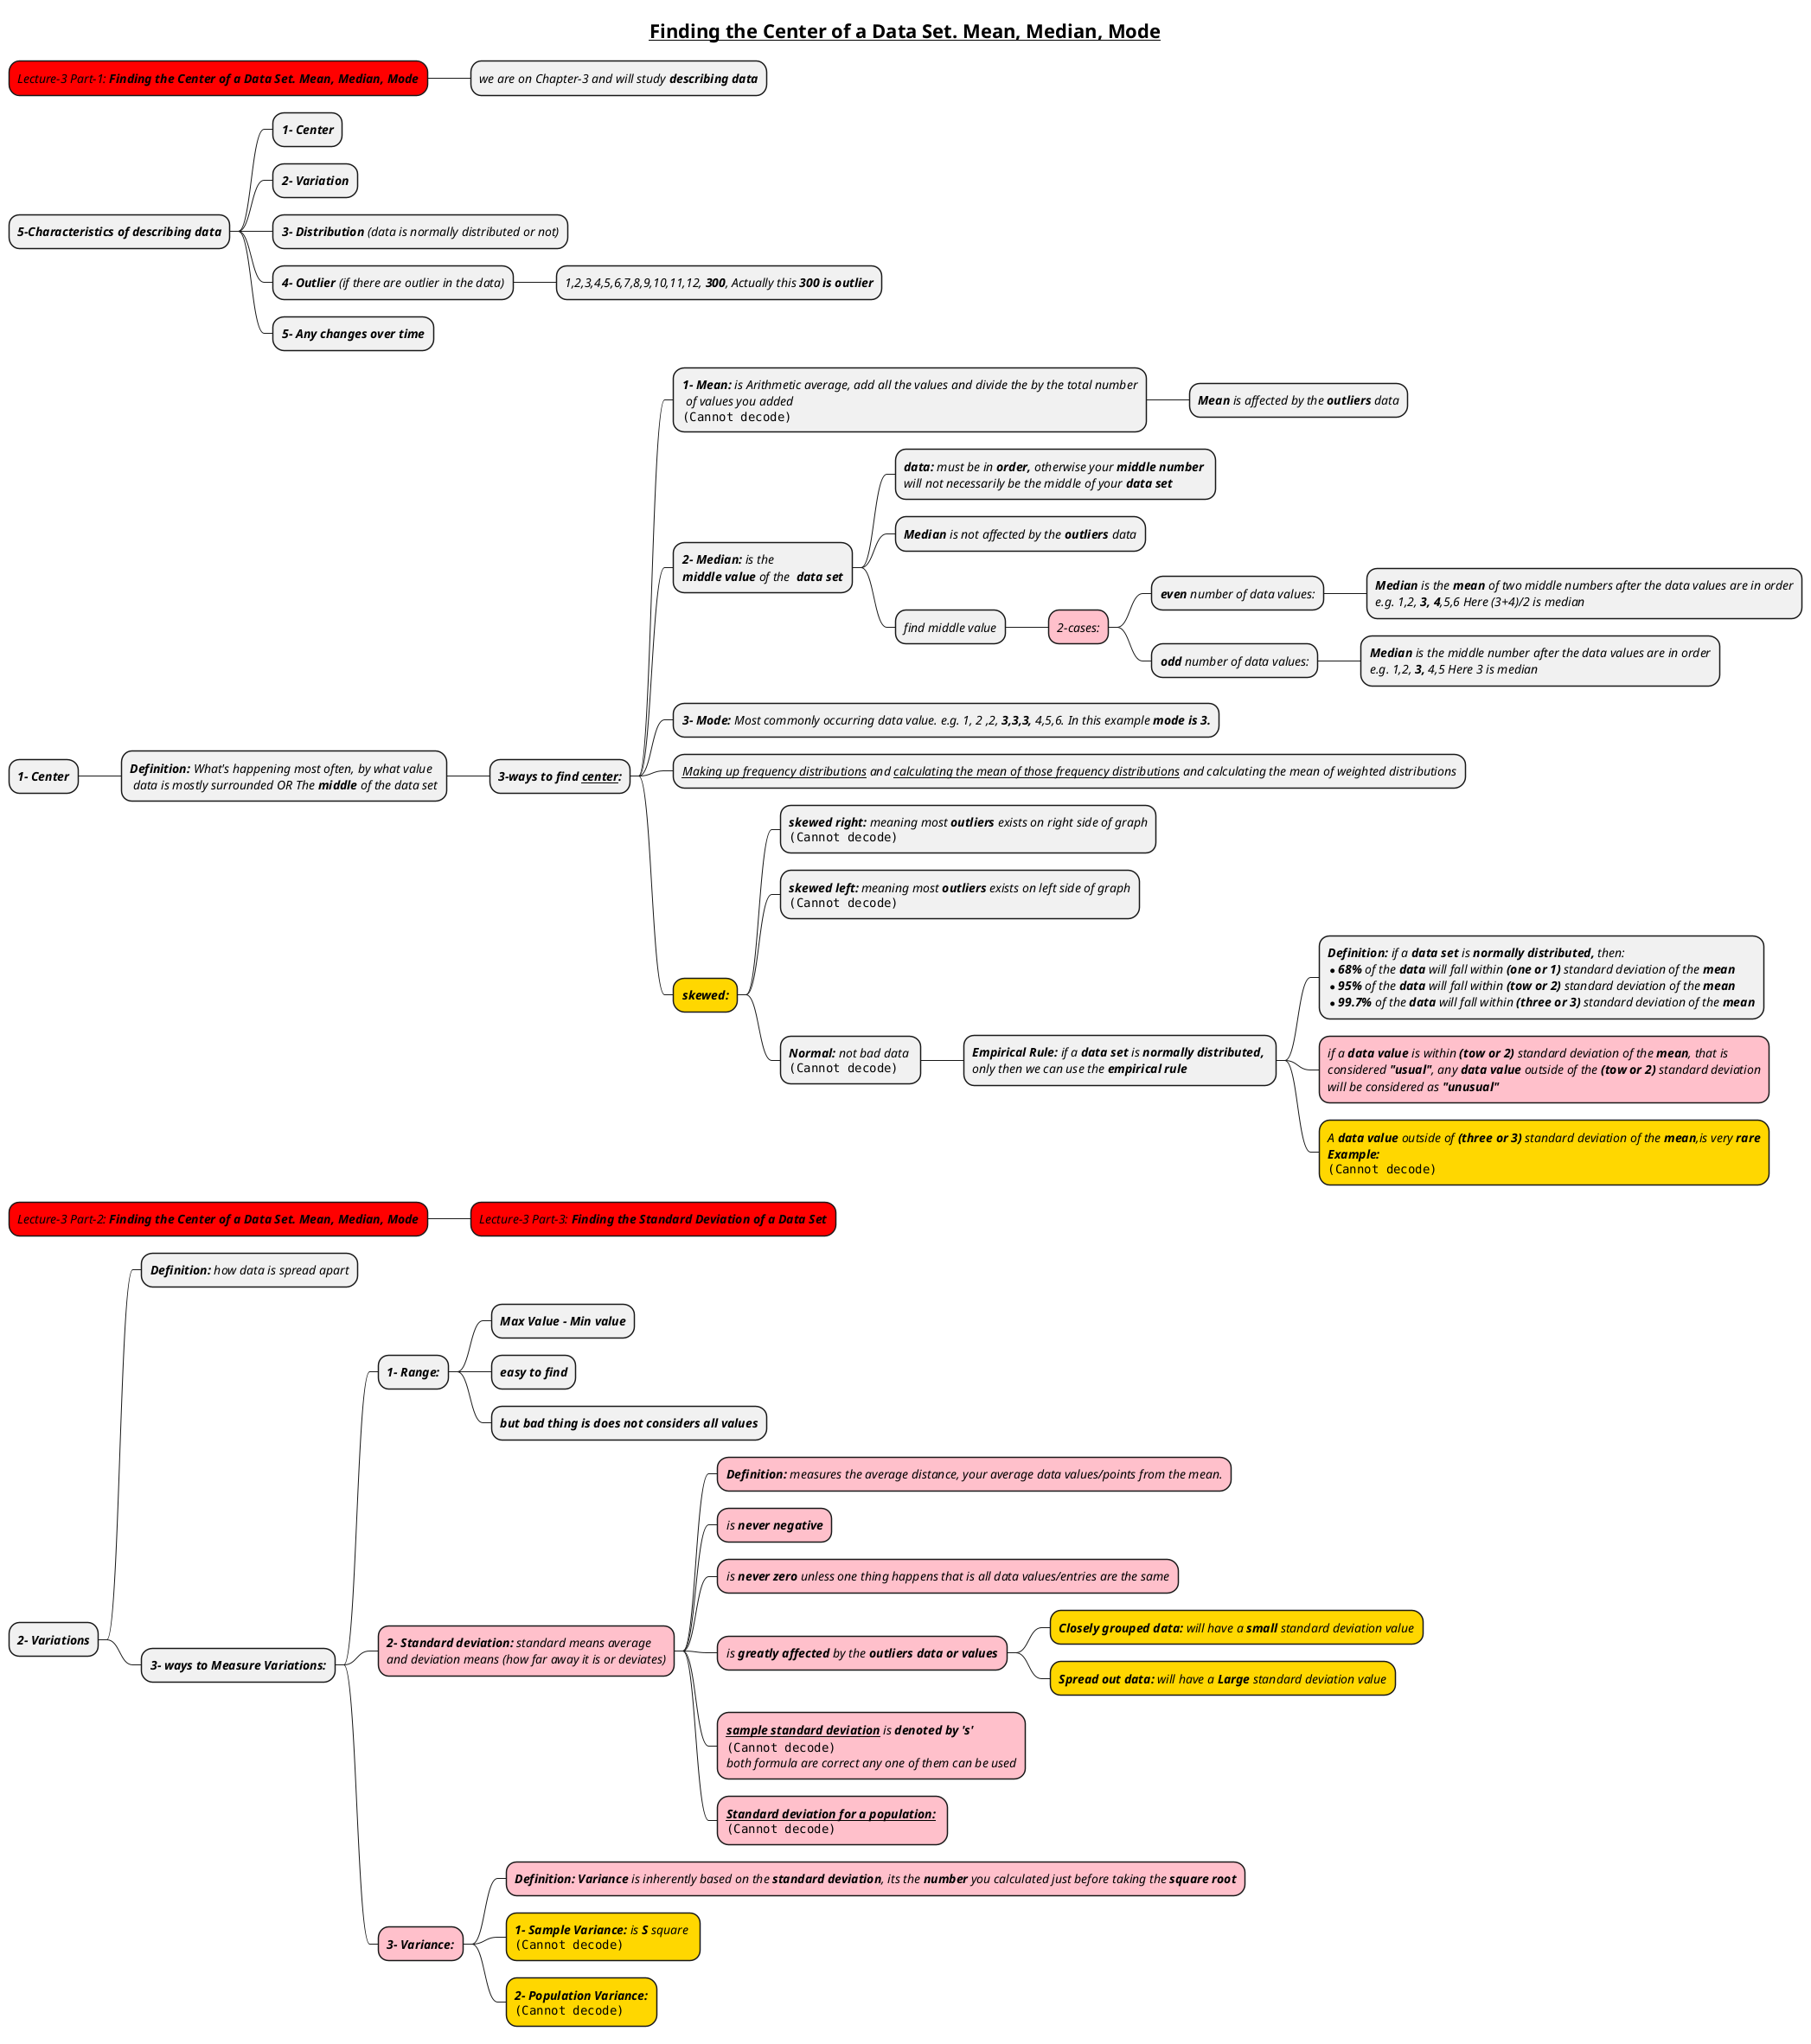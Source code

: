 @startmindmap
skinparam node {
    FontStyle italic
}

title =__Finding the Center of a Data Set. Mean, Median, Mode__

*[#red] Lecture-3 Part-1: **Finding the Center of a Data Set. Mean, Median, Mode**
** we are on Chapter-3 and will study **describing data**


* **5-Characteristics of describing data**
** **1- Center**
** **2- Variation**
** **3- Distribution** (data is normally distributed or not)
** **4- Outlier** (if there are outlier in the data)
*** 1,2,3,4,5,6,7,8,9,10,11,12, **300**, Actually this **300 is outlier**
** **5- Any changes over time**


* **1- Center**
** **Definition:** What's happening most often, by what value\n data is mostly surrounded OR The **middle** of the data set
*** **3-ways to find __center__:**
**** **1- Mean:** is Arithmetic average, add all the values and divide the by the total number\n of values you added\n<img:images/img_12.png>
***** **Mean** is affected by the **outliers** data
**** **2- Median:** is the \n**middle value** of the  **data set**
***** **data:** must be in **order,** otherwise your **middle number** \nwill not necessarily be the middle of your **data set**
***** **Median** is not affected by the **outliers** data
***** find middle value
******[#pink] 2-cases:
******* **even** number of data values:
******** **Median** is the **mean** of two middle numbers after the data values are in order\ne.g. 1,2, **3, 4**,5,6 Here (3+4)/2 is median
******* **odd** number of data values:
******** **Median** is the middle number after the data values are in order\ne.g. 1,2, **3,** 4,5 Here 3 is median
**** **3- Mode:** Most commonly occurring data value. e.g. 1, 2 ,2, **3,3,3,** 4,5,6. In this example **mode is 3.**
**** __Making up frequency distributions__ and __calculating the mean of those frequency distributions__ and calculating the mean of weighted distributions
****[#gold] **skewed:**
***** **skewed right:** meaning most** outliers** exists on right side of graph\n<img:images/img_13.png>
***** **skewed left:** meaning most **outliers** exists on left side of graph\n<img:images/img_14.png>
***** **Normal:** not bad data \n<img:images/img_15.png>
****** **Empirical Rule:** if a **data set** is **normally distributed,** \nonly then we can use the **empirical rule**
*******:**Definition:** if a **data set** is **normally distributed,** then:
* **68%** of the **data** will fall within **(one or 1)** standard deviation of the **mean**
* **95%** of the **data** will fall within **(tow or 2)** standard deviation of the **mean**
* **99.7%** of the **data** will fall within **(three or 3)** standard deviation of the **mean**;
*******[#pink]:if a **data value** is within **(tow or 2)** standard deviation of the **mean**, that is
considered **"usual"**, any **data value** outside of the **(tow or 2)** standard deviation
will be considered as **"unusual"**;
*******[#gold]:A **data value** outside of **(three or 3)** standard deviation of the **mean**,is very **rare**
**Example:**
<img:images/img_19.png>;


*[#red] Lecture-3 Part-2: **Finding the Center of a Data Set. Mean, Median, Mode**
**[#red] Lecture-3 Part-3: **Finding the Standard Deviation of a Data Set**


* **2- Variations**
** **Definition:** how data is spread apart
** **3- ways to Measure Variations:**
*** **1- Range:**
**** **Max Value - Min value**
**** **easy to find**
**** **but bad thing is does not considers all values**
***[#pink] **2- Standard deviation:** standard means average \nand deviation means (how far away it is or deviates)
****[#pink] **Definition:** measures the average distance, your average data values/points from the mean.
****[#pink] is **never negative**
****[#pink] is **never zero** unless one thing happens that is all data values/entries are the same
****[#pink] is **greatly affected** by the **outliers data or values**
*****[#gold] **Closely grouped data:** will have a **small** standard deviation value
*****[#gold] **Spread out data:** will have a **Large** standard deviation value
****[#pink] **__sample standard deviation__** is **denoted by 's'** \n<img:images/img_16.png> \nboth formula are correct any one of them can be used
****[#pink] **__Standard deviation for a population:__** \n<img:images/img_17.png>


***[#pink] **3- Variance:**
****[#pink] **Definition:** **Variance** is inherently based on the **standard deviation**, its the **number** you calculated just before taking the **square root**
****[#gold] **1- Sample Variance:** is **S** square \n<img:images/img_18.png>
****[#gold] **2- Population Variance:**\n<img:images/img_18.png>



@endmindmap
